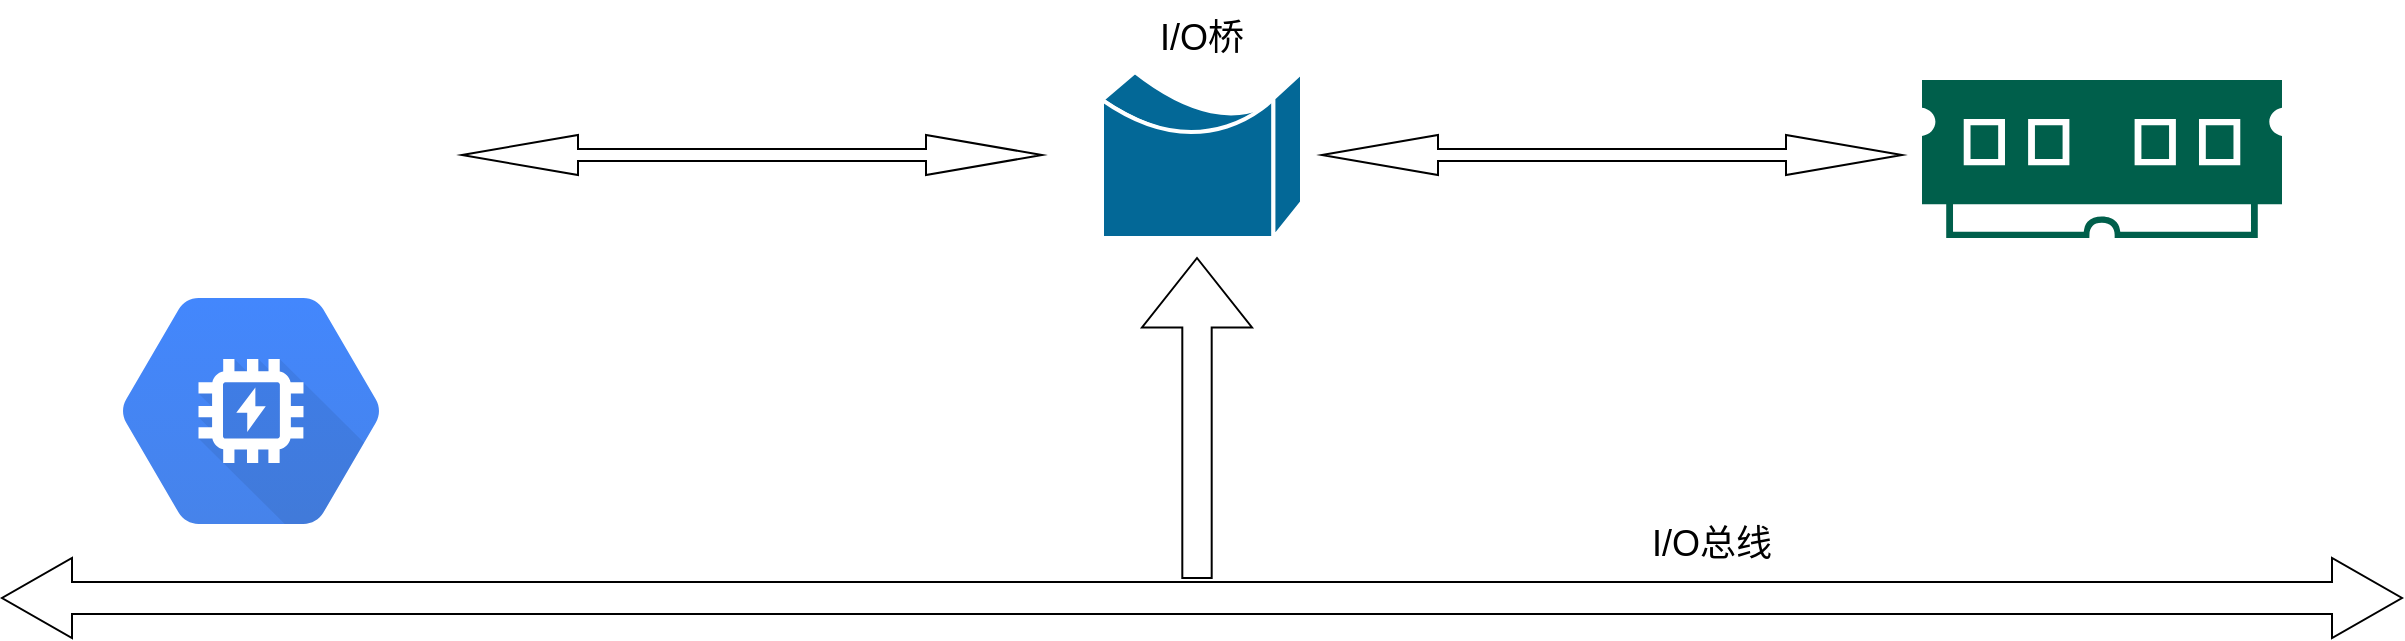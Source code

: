 <mxfile version="13.6.0" type="github">
  <diagram id="dQnWIwxg25Cv5IZqiCGc" name="Page-1">
    <mxGraphModel dx="1939" dy="647" grid="1" gridSize="10" guides="1" tooltips="1" connect="1" arrows="1" fold="1" page="1" pageScale="1" pageWidth="827" pageHeight="1169" math="0" shadow="0">
      <root>
        <mxCell id="0" />
        <mxCell id="1" parent="0" />
        <mxCell id="_iDQuuAQu23F64emr4-P-1" value="" style="shape=mxgraph.gcp.compute.gpu;html=1;fillColor=#4387FD;gradientColor=#4683EA;strokeColor=none;verticalLabelPosition=bottom;verticalAlign=top;align=center;" parent="1" vertex="1">
          <mxGeometry x="-90" y="390" width="129" height="113" as="geometry" />
        </mxCell>
        <mxCell id="_iDQuuAQu23F64emr4-P-2" value="" style="shape=image;html=1;verticalAlign=top;verticalLabelPosition=bottom;labelBackgroundColor=#ffffff;imageAspect=0;aspect=fixed;image=https://cdn4.iconfinder.com/data/icons/big-data-free/32/Data-08-128.png" parent="1" vertex="1">
          <mxGeometry x="-80" y="241" width="128" height="128" as="geometry" />
        </mxCell>
        <mxCell id="Xv4kO0z-SnhxBDCYFVWG-1" value="" style="pointerEvents=1;shadow=0;dashed=0;html=1;strokeColor=none;fillColor=#005F4B;labelPosition=center;verticalLabelPosition=bottom;verticalAlign=top;align=center;outlineConnect=0;shape=mxgraph.veeam2.ram;" vertex="1" parent="1">
          <mxGeometry x="810" y="281" width="180" height="79" as="geometry" />
        </mxCell>
        <mxCell id="Xv4kO0z-SnhxBDCYFVWG-3" value="" style="html=1;shadow=0;dashed=0;align=center;verticalAlign=middle;shape=mxgraph.arrows2.twoWayArrow;dy=0.6;dx=35;" vertex="1" parent="1">
          <mxGeometry x="-150" y="520" width="1200" height="40" as="geometry" />
        </mxCell>
        <mxCell id="Xv4kO0z-SnhxBDCYFVWG-6" value="I/O总线" style="text;html=1;strokeColor=none;fillColor=none;align=center;verticalAlign=middle;whiteSpace=wrap;rounded=0;fontSize=18;" vertex="1" parent="1">
          <mxGeometry x="670" y="503" width="70" height="20" as="geometry" />
        </mxCell>
        <mxCell id="Xv4kO0z-SnhxBDCYFVWG-8" value="" style="shape=mxgraph.cisco.misc.bridge;html=1;dashed=0;fillColor=#036897;strokeColor=#ffffff;strokeWidth=2;verticalLabelPosition=bottom;verticalAlign=top;fontSize=18;" vertex="1" parent="1">
          <mxGeometry x="400" y="277" width="100" height="83" as="geometry" />
        </mxCell>
        <mxCell id="Xv4kO0z-SnhxBDCYFVWG-10" value="I/O桥" style="text;html=1;strokeColor=none;fillColor=none;align=center;verticalAlign=middle;whiteSpace=wrap;rounded=0;fontSize=18;" vertex="1" parent="1">
          <mxGeometry x="415" y="250" width="70" height="20" as="geometry" />
        </mxCell>
        <mxCell id="Xv4kO0z-SnhxBDCYFVWG-11" value="" style="shape=singleArrow;direction=north;whiteSpace=wrap;html=1;fontSize=18;arrowWidth=0.267;arrowSize=0.217;" vertex="1" parent="1">
          <mxGeometry x="420" y="370" width="55" height="160" as="geometry" />
        </mxCell>
        <mxCell id="Xv4kO0z-SnhxBDCYFVWG-13" value="" style="shape=doubleArrow;whiteSpace=wrap;html=1;fontSize=18;" vertex="1" parent="1">
          <mxGeometry x="80" y="308.5" width="290" height="20" as="geometry" />
        </mxCell>
        <mxCell id="Xv4kO0z-SnhxBDCYFVWG-14" value="" style="shape=doubleArrow;whiteSpace=wrap;html=1;fontSize=18;" vertex="1" parent="1">
          <mxGeometry x="510" y="308.5" width="290" height="20" as="geometry" />
        </mxCell>
      </root>
    </mxGraphModel>
  </diagram>
</mxfile>
